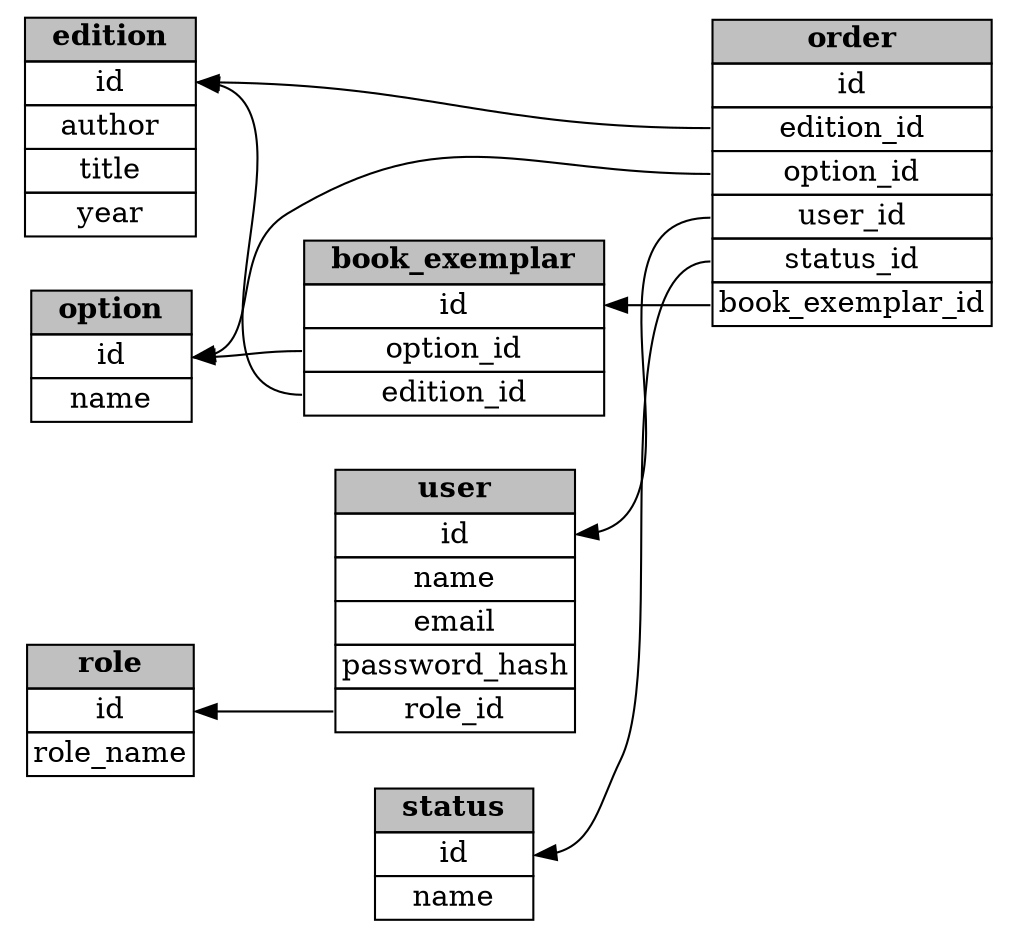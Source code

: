 digraph wl_db {
  node [shape=rectangle]

  rankdir=RL

  user
  [
    shape = none
    label = <<table border="0" cellspacing="0">
                <tr><td border="1" bgcolor="grey"><b>user</b></td></tr>
                <tr><td port="id" border="1">id</td></tr>
                <tr><td border="1">name</td></tr>
                <tr><td border="1">email</td></tr>
                <tr><td border="1">password_hash</td></tr>
                <tr><td port="r_id" border="1">role_id</td></tr>
            </table>>
  ]

  order
  [
    shape = none
    label = <<table border="0" cellspacing="0">
                <tr><td border="1" bgcolor="grey">  <b>order</b>  </td></tr>
                <tr><td port="id" border="1">id</td></tr>
                <tr><td port="e_id" border="1">edition_id</td></tr>
                <tr><td port="op_id"  border="1">option_id</td></tr>
                <tr><td port="u_id" border="1">user_id</td></tr>
                <tr><td port="s_id" border="1">status_id</td></tr>
                <tr><td port="b_id"  border="1">book_exemplar_id</td></tr>
            </table>>
  ]

  order:e_id -> edition:id [weight=1]
  order:u_id -> user:id [weight=1]
  order:s_id -> status:id [weight=1]
  order:op_id -> option:id [weight=1]
  order:b_id -> book_exemplar:id [weight=1]

  status
  [
    shape = none
    label = <<table border="0" cellspacing="0">
                <tr><td border="1" bgcolor="grey">  <b>status</b>  </td></tr>
                <tr><td port="id" border="1">id</td></tr>
                <tr><td border="1">name</td></tr>
            </table>>
  ]

  role
  [
    shape = none
    label = <<table border="0" cellspacing="0">
                <tr><td border="1" bgcolor="grey">  <b>role</b>  </td></tr>
                <tr><td port="id" border="1">id</td></tr>
                <tr><td border="1">role_name</td></tr>
            </table>>
  ]

  user:r_id -> role:id[weight=1]

  edition
  [
    shape = none
    label = <<table border="0" cellspacing="0">
                <tr><td border="1" bgcolor="grey">  <b>edition</b>  </td></tr>
                <tr><td port="id" border="1">id</td></tr>
                <tr><td border="1">author</td></tr>
                <tr><td border="1">title</td></tr>
                <tr><td border="1">year</td></tr>
            </table>>
  ]

  book_exemplar
  [
    shape = none
    label = <<table border="0" cellspacing="0">
                <tr><td border="1" bgcolor="grey">  <b>book_exemplar</b>  </td></tr>
                <tr><td port="id" border="1">id</td></tr>
                <tr><td port="op_id" border="1">option_id</td></tr>
                <tr><td port="e_id" border="1">edition_id</td></tr>
            </table>>
  ]

  book_exemplar:e_id -> edition:id [weight=1]
  book_exemplar:op_id -> option:id [weight=1]

  option
  [
    shape = none
    label = <<table border="0" cellspacing="0">
                <tr><td border="1" bgcolor="grey">  <b>option</b>  </td></tr>
                <tr><td port="id" border="1">id</td></tr>
                <tr><td port="b_id"  border="1">name</td></tr>
            </table>>
  ]

}